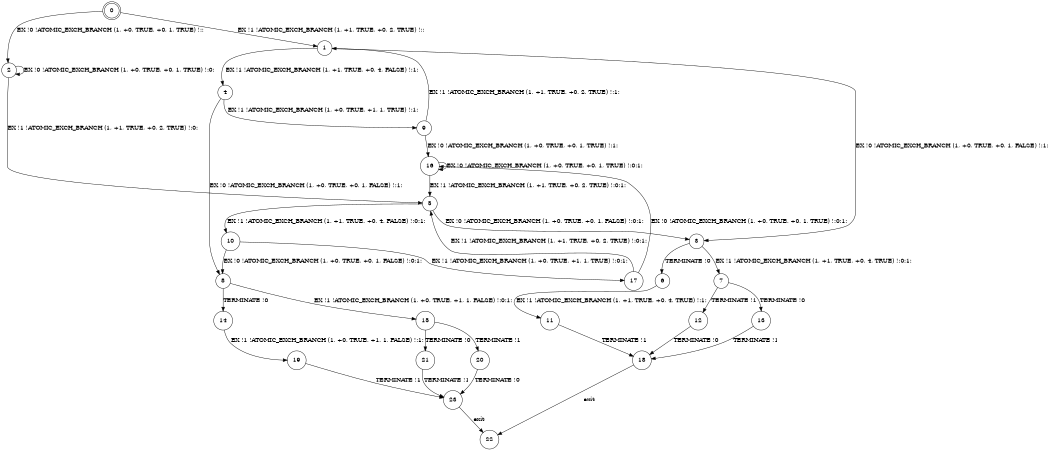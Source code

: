 digraph BCG {
size = "7, 10.5";
center = TRUE;
node [shape = circle];
0 [peripheries = 2];
0 -> 1 [label = "EX !1 !ATOMIC_EXCH_BRANCH (1, +1, TRUE, +0, 2, TRUE) !::"];
0 -> 2 [label = "EX !0 !ATOMIC_EXCH_BRANCH (1, +0, TRUE, +0, 1, TRUE) !::"];
1 -> 3 [label = "EX !0 !ATOMIC_EXCH_BRANCH (1, +0, TRUE, +0, 1, FALSE) !:1:"];
1 -> 4 [label = "EX !1 !ATOMIC_EXCH_BRANCH (1, +1, TRUE, +0, 4, FALSE) !:1:"];
2 -> 5 [label = "EX !1 !ATOMIC_EXCH_BRANCH (1, +1, TRUE, +0, 2, TRUE) !:0:"];
2 -> 2 [label = "EX !0 !ATOMIC_EXCH_BRANCH (1, +0, TRUE, +0, 1, TRUE) !:0:"];
3 -> 6 [label = "TERMINATE !0"];
3 -> 7 [label = "EX !1 !ATOMIC_EXCH_BRANCH (1, +1, TRUE, +0, 4, TRUE) !:0:1:"];
4 -> 8 [label = "EX !0 !ATOMIC_EXCH_BRANCH (1, +0, TRUE, +0, 1, FALSE) !:1:"];
4 -> 9 [label = "EX !1 !ATOMIC_EXCH_BRANCH (1, +0, TRUE, +1, 1, TRUE) !:1:"];
5 -> 10 [label = "EX !1 !ATOMIC_EXCH_BRANCH (1, +1, TRUE, +0, 4, FALSE) !:0:1:"];
5 -> 3 [label = "EX !0 !ATOMIC_EXCH_BRANCH (1, +0, TRUE, +0, 1, FALSE) !:0:1:"];
6 -> 11 [label = "EX !1 !ATOMIC_EXCH_BRANCH (1, +1, TRUE, +0, 4, TRUE) !:1:"];
7 -> 12 [label = "TERMINATE !1"];
7 -> 13 [label = "TERMINATE !0"];
8 -> 14 [label = "TERMINATE !0"];
8 -> 15 [label = "EX !1 !ATOMIC_EXCH_BRANCH (1, +0, TRUE, +1, 1, FALSE) !:0:1:"];
9 -> 16 [label = "EX !0 !ATOMIC_EXCH_BRANCH (1, +0, TRUE, +0, 1, TRUE) !:1:"];
9 -> 1 [label = "EX !1 !ATOMIC_EXCH_BRANCH (1, +1, TRUE, +0, 2, TRUE) !:1:"];
10 -> 17 [label = "EX !1 !ATOMIC_EXCH_BRANCH (1, +0, TRUE, +1, 1, TRUE) !:0:1:"];
10 -> 8 [label = "EX !0 !ATOMIC_EXCH_BRANCH (1, +0, TRUE, +0, 1, FALSE) !:0:1:"];
11 -> 18 [label = "TERMINATE !1"];
12 -> 18 [label = "TERMINATE !0"];
13 -> 18 [label = "TERMINATE !1"];
14 -> 19 [label = "EX !1 !ATOMIC_EXCH_BRANCH (1, +0, TRUE, +1, 1, FALSE) !:1:"];
15 -> 20 [label = "TERMINATE !1"];
15 -> 21 [label = "TERMINATE !0"];
16 -> 5 [label = "EX !1 !ATOMIC_EXCH_BRANCH (1, +1, TRUE, +0, 2, TRUE) !:0:1:"];
16 -> 16 [label = "EX !0 !ATOMIC_EXCH_BRANCH (1, +0, TRUE, +0, 1, TRUE) !:0:1:"];
17 -> 5 [label = "EX !1 !ATOMIC_EXCH_BRANCH (1, +1, TRUE, +0, 2, TRUE) !:0:1:"];
17 -> 16 [label = "EX !0 !ATOMIC_EXCH_BRANCH (1, +0, TRUE, +0, 1, TRUE) !:0:1:"];
18 -> 22 [label = "exit"];
19 -> 23 [label = "TERMINATE !1"];
20 -> 23 [label = "TERMINATE !0"];
21 -> 23 [label = "TERMINATE !1"];
23 -> 22 [label = "exit"];
}
